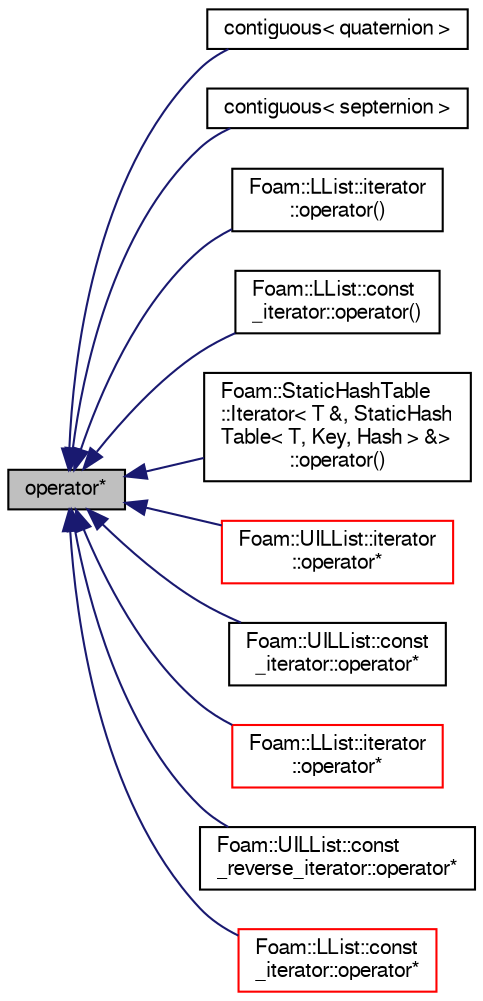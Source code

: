 digraph "operator*"
{
  bgcolor="transparent";
  edge [fontname="FreeSans",fontsize="10",labelfontname="FreeSans",labelfontsize="10"];
  node [fontname="FreeSans",fontsize="10",shape=record];
  rankdir="LR";
  Node5646 [label="operator*",height=0.2,width=0.4,color="black", fillcolor="grey75", style="filled", fontcolor="black"];
  Node5646 -> Node5647 [dir="back",color="midnightblue",fontsize="10",style="solid",fontname="FreeSans"];
  Node5647 [label="contiguous\< quaternion \>",height=0.2,width=0.4,color="black",URL="$a21124.html#a3eec73f3778b018e92f7190be4a6eb92",tooltip="Data associated with quaternion type are contiguous. "];
  Node5646 -> Node5648 [dir="back",color="midnightblue",fontsize="10",style="solid",fontname="FreeSans"];
  Node5648 [label="contiguous\< septernion \>",height=0.2,width=0.4,color="black",URL="$a21124.html#af4b73ee820f019d5f7359f07d1cf2d6b",tooltip="Data associated with septernion type are contiguous. "];
  Node5646 -> Node5649 [dir="back",color="midnightblue",fontsize="10",style="solid",fontname="FreeSans"];
  Node5649 [label="Foam::LList::iterator\l::operator()",height=0.2,width=0.4,color="black",URL="$a25770.html#a9b6e1a7a6d5d7db85bae38ba04aaec7f"];
  Node5646 -> Node5650 [dir="back",color="midnightblue",fontsize="10",style="solid",fontname="FreeSans"];
  Node5650 [label="Foam::LList::const\l_iterator::operator()",height=0.2,width=0.4,color="black",URL="$a25774.html#ab265179f2c0d5498a8996b5a1881279f"];
  Node5646 -> Node5651 [dir="back",color="midnightblue",fontsize="10",style="solid",fontname="FreeSans"];
  Node5651 [label="Foam::StaticHashTable\l::Iterator\< T &, StaticHash\lTable\< T, Key, Hash \> &\>\l::operator()",height=0.2,width=0.4,color="black",URL="$a25750.html#a0da68fe3c57a5456dd52f919aebc3e04"];
  Node5646 -> Node5652 [dir="back",color="midnightblue",fontsize="10",style="solid",fontname="FreeSans"];
  Node5652 [label="Foam::UILList::iterator\l::operator*",height=0.2,width=0.4,color="red",URL="$a25794.html#af7f8c6b921dca2b94f6e7ee14e762770"];
  Node5646 -> Node5656 [dir="back",color="midnightblue",fontsize="10",style="solid",fontname="FreeSans"];
  Node5656 [label="Foam::UILList::const\l_iterator::operator*",height=0.2,width=0.4,color="black",URL="$a25798.html#a4d63736950e982ee8a64e635fe3182be"];
  Node5646 -> Node5657 [dir="back",color="midnightblue",fontsize="10",style="solid",fontname="FreeSans"];
  Node5657 [label="Foam::LList::iterator\l::operator*",height=0.2,width=0.4,color="red",URL="$a25770.html#af7f8c6b921dca2b94f6e7ee14e762770"];
  Node5646 -> Node5661 [dir="back",color="midnightblue",fontsize="10",style="solid",fontname="FreeSans"];
  Node5661 [label="Foam::UILList::const\l_reverse_iterator::operator*",height=0.2,width=0.4,color="black",URL="$a25802.html#a4d63736950e982ee8a64e635fe3182be"];
  Node5646 -> Node5662 [dir="back",color="midnightblue",fontsize="10",style="solid",fontname="FreeSans"];
  Node5662 [label="Foam::LList::const\l_iterator::operator*",height=0.2,width=0.4,color="red",URL="$a25774.html#a4d63736950e982ee8a64e635fe3182be"];
}
